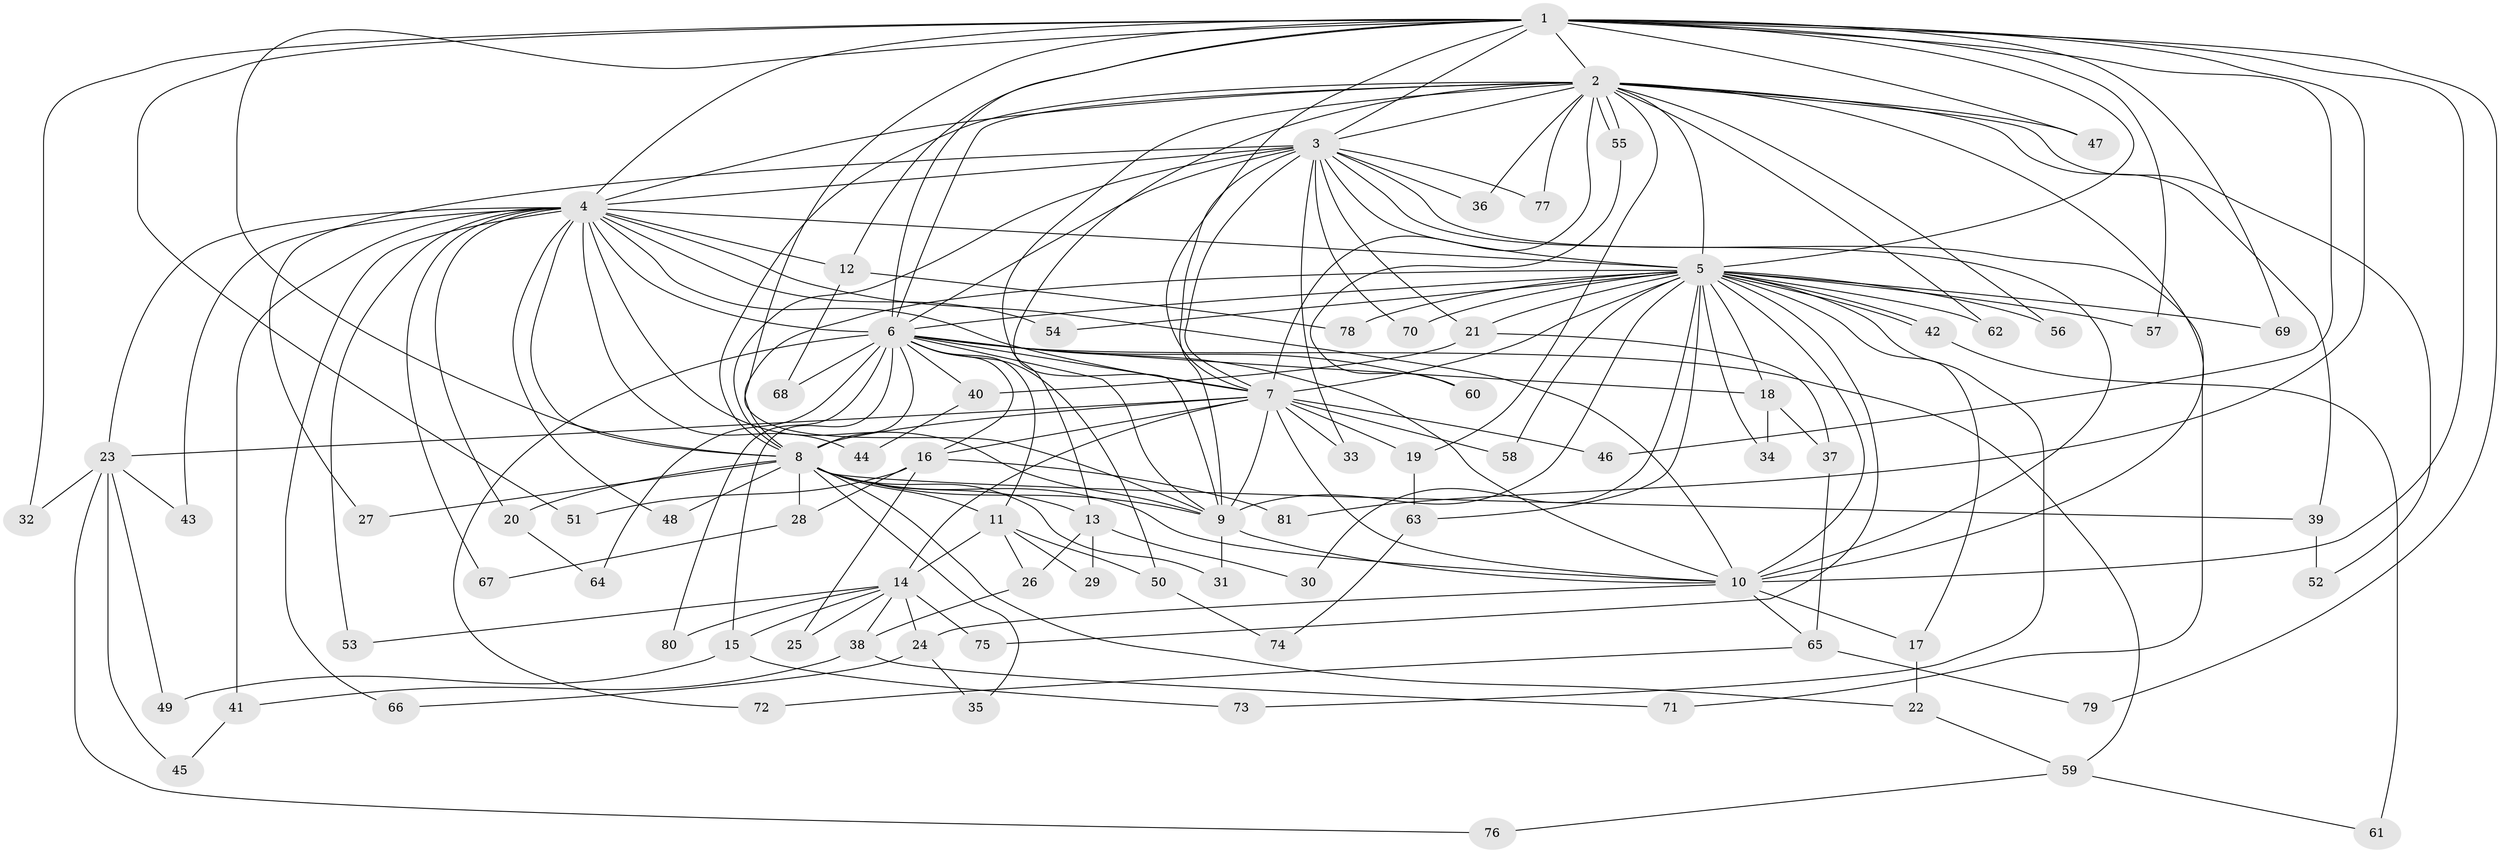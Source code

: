 // coarse degree distribution, {13: 0.03125, 18: 0.03125, 23: 0.03125, 11: 0.0625, 5: 0.0625, 4: 0.125, 6: 0.0625, 2: 0.40625, 3: 0.125, 1: 0.0625}
// Generated by graph-tools (version 1.1) at 2025/17/03/04/25 18:17:46]
// undirected, 81 vertices, 187 edges
graph export_dot {
graph [start="1"]
  node [color=gray90,style=filled];
  1;
  2;
  3;
  4;
  5;
  6;
  7;
  8;
  9;
  10;
  11;
  12;
  13;
  14;
  15;
  16;
  17;
  18;
  19;
  20;
  21;
  22;
  23;
  24;
  25;
  26;
  27;
  28;
  29;
  30;
  31;
  32;
  33;
  34;
  35;
  36;
  37;
  38;
  39;
  40;
  41;
  42;
  43;
  44;
  45;
  46;
  47;
  48;
  49;
  50;
  51;
  52;
  53;
  54;
  55;
  56;
  57;
  58;
  59;
  60;
  61;
  62;
  63;
  64;
  65;
  66;
  67;
  68;
  69;
  70;
  71;
  72;
  73;
  74;
  75;
  76;
  77;
  78;
  79;
  80;
  81;
  1 -- 2;
  1 -- 3;
  1 -- 4;
  1 -- 5;
  1 -- 6;
  1 -- 7;
  1 -- 8;
  1 -- 9;
  1 -- 10;
  1 -- 12;
  1 -- 32;
  1 -- 46;
  1 -- 47;
  1 -- 51;
  1 -- 57;
  1 -- 69;
  1 -- 79;
  1 -- 81;
  2 -- 3;
  2 -- 4;
  2 -- 5;
  2 -- 6;
  2 -- 7;
  2 -- 8;
  2 -- 9;
  2 -- 10;
  2 -- 13;
  2 -- 19;
  2 -- 36;
  2 -- 39;
  2 -- 47;
  2 -- 52;
  2 -- 55;
  2 -- 55;
  2 -- 56;
  2 -- 62;
  2 -- 77;
  3 -- 4;
  3 -- 5;
  3 -- 6;
  3 -- 7;
  3 -- 8;
  3 -- 9;
  3 -- 10;
  3 -- 21;
  3 -- 27;
  3 -- 33;
  3 -- 36;
  3 -- 70;
  3 -- 71;
  3 -- 77;
  4 -- 5;
  4 -- 6;
  4 -- 7;
  4 -- 8;
  4 -- 9;
  4 -- 10;
  4 -- 12;
  4 -- 20;
  4 -- 23;
  4 -- 41;
  4 -- 43;
  4 -- 44;
  4 -- 48;
  4 -- 53;
  4 -- 54;
  4 -- 66;
  4 -- 67;
  5 -- 6;
  5 -- 7;
  5 -- 8;
  5 -- 9;
  5 -- 10;
  5 -- 17;
  5 -- 18;
  5 -- 21;
  5 -- 30;
  5 -- 34;
  5 -- 42;
  5 -- 42;
  5 -- 54;
  5 -- 56;
  5 -- 57;
  5 -- 58;
  5 -- 62;
  5 -- 63;
  5 -- 69;
  5 -- 70;
  5 -- 73;
  5 -- 75;
  5 -- 78;
  6 -- 7;
  6 -- 8;
  6 -- 9;
  6 -- 10;
  6 -- 11;
  6 -- 15;
  6 -- 16;
  6 -- 18;
  6 -- 40;
  6 -- 50;
  6 -- 59;
  6 -- 60;
  6 -- 64;
  6 -- 68;
  6 -- 72;
  6 -- 80;
  7 -- 8;
  7 -- 9;
  7 -- 10;
  7 -- 14;
  7 -- 16;
  7 -- 19;
  7 -- 23;
  7 -- 33;
  7 -- 46;
  7 -- 58;
  8 -- 9;
  8 -- 10;
  8 -- 11;
  8 -- 13;
  8 -- 20;
  8 -- 22;
  8 -- 27;
  8 -- 28;
  8 -- 31;
  8 -- 35;
  8 -- 39;
  8 -- 48;
  9 -- 10;
  9 -- 31;
  10 -- 17;
  10 -- 24;
  10 -- 65;
  11 -- 14;
  11 -- 26;
  11 -- 29;
  11 -- 50;
  12 -- 68;
  12 -- 78;
  13 -- 26;
  13 -- 29;
  13 -- 30;
  14 -- 15;
  14 -- 24;
  14 -- 25;
  14 -- 38;
  14 -- 53;
  14 -- 75;
  14 -- 80;
  15 -- 49;
  15 -- 73;
  16 -- 25;
  16 -- 28;
  16 -- 51;
  16 -- 81;
  17 -- 22;
  18 -- 34;
  18 -- 37;
  19 -- 63;
  20 -- 64;
  21 -- 37;
  21 -- 40;
  22 -- 59;
  23 -- 32;
  23 -- 43;
  23 -- 45;
  23 -- 49;
  23 -- 76;
  24 -- 35;
  24 -- 66;
  26 -- 38;
  28 -- 67;
  37 -- 65;
  38 -- 41;
  38 -- 71;
  39 -- 52;
  40 -- 44;
  41 -- 45;
  42 -- 61;
  50 -- 74;
  55 -- 60;
  59 -- 61;
  59 -- 76;
  63 -- 74;
  65 -- 72;
  65 -- 79;
}
